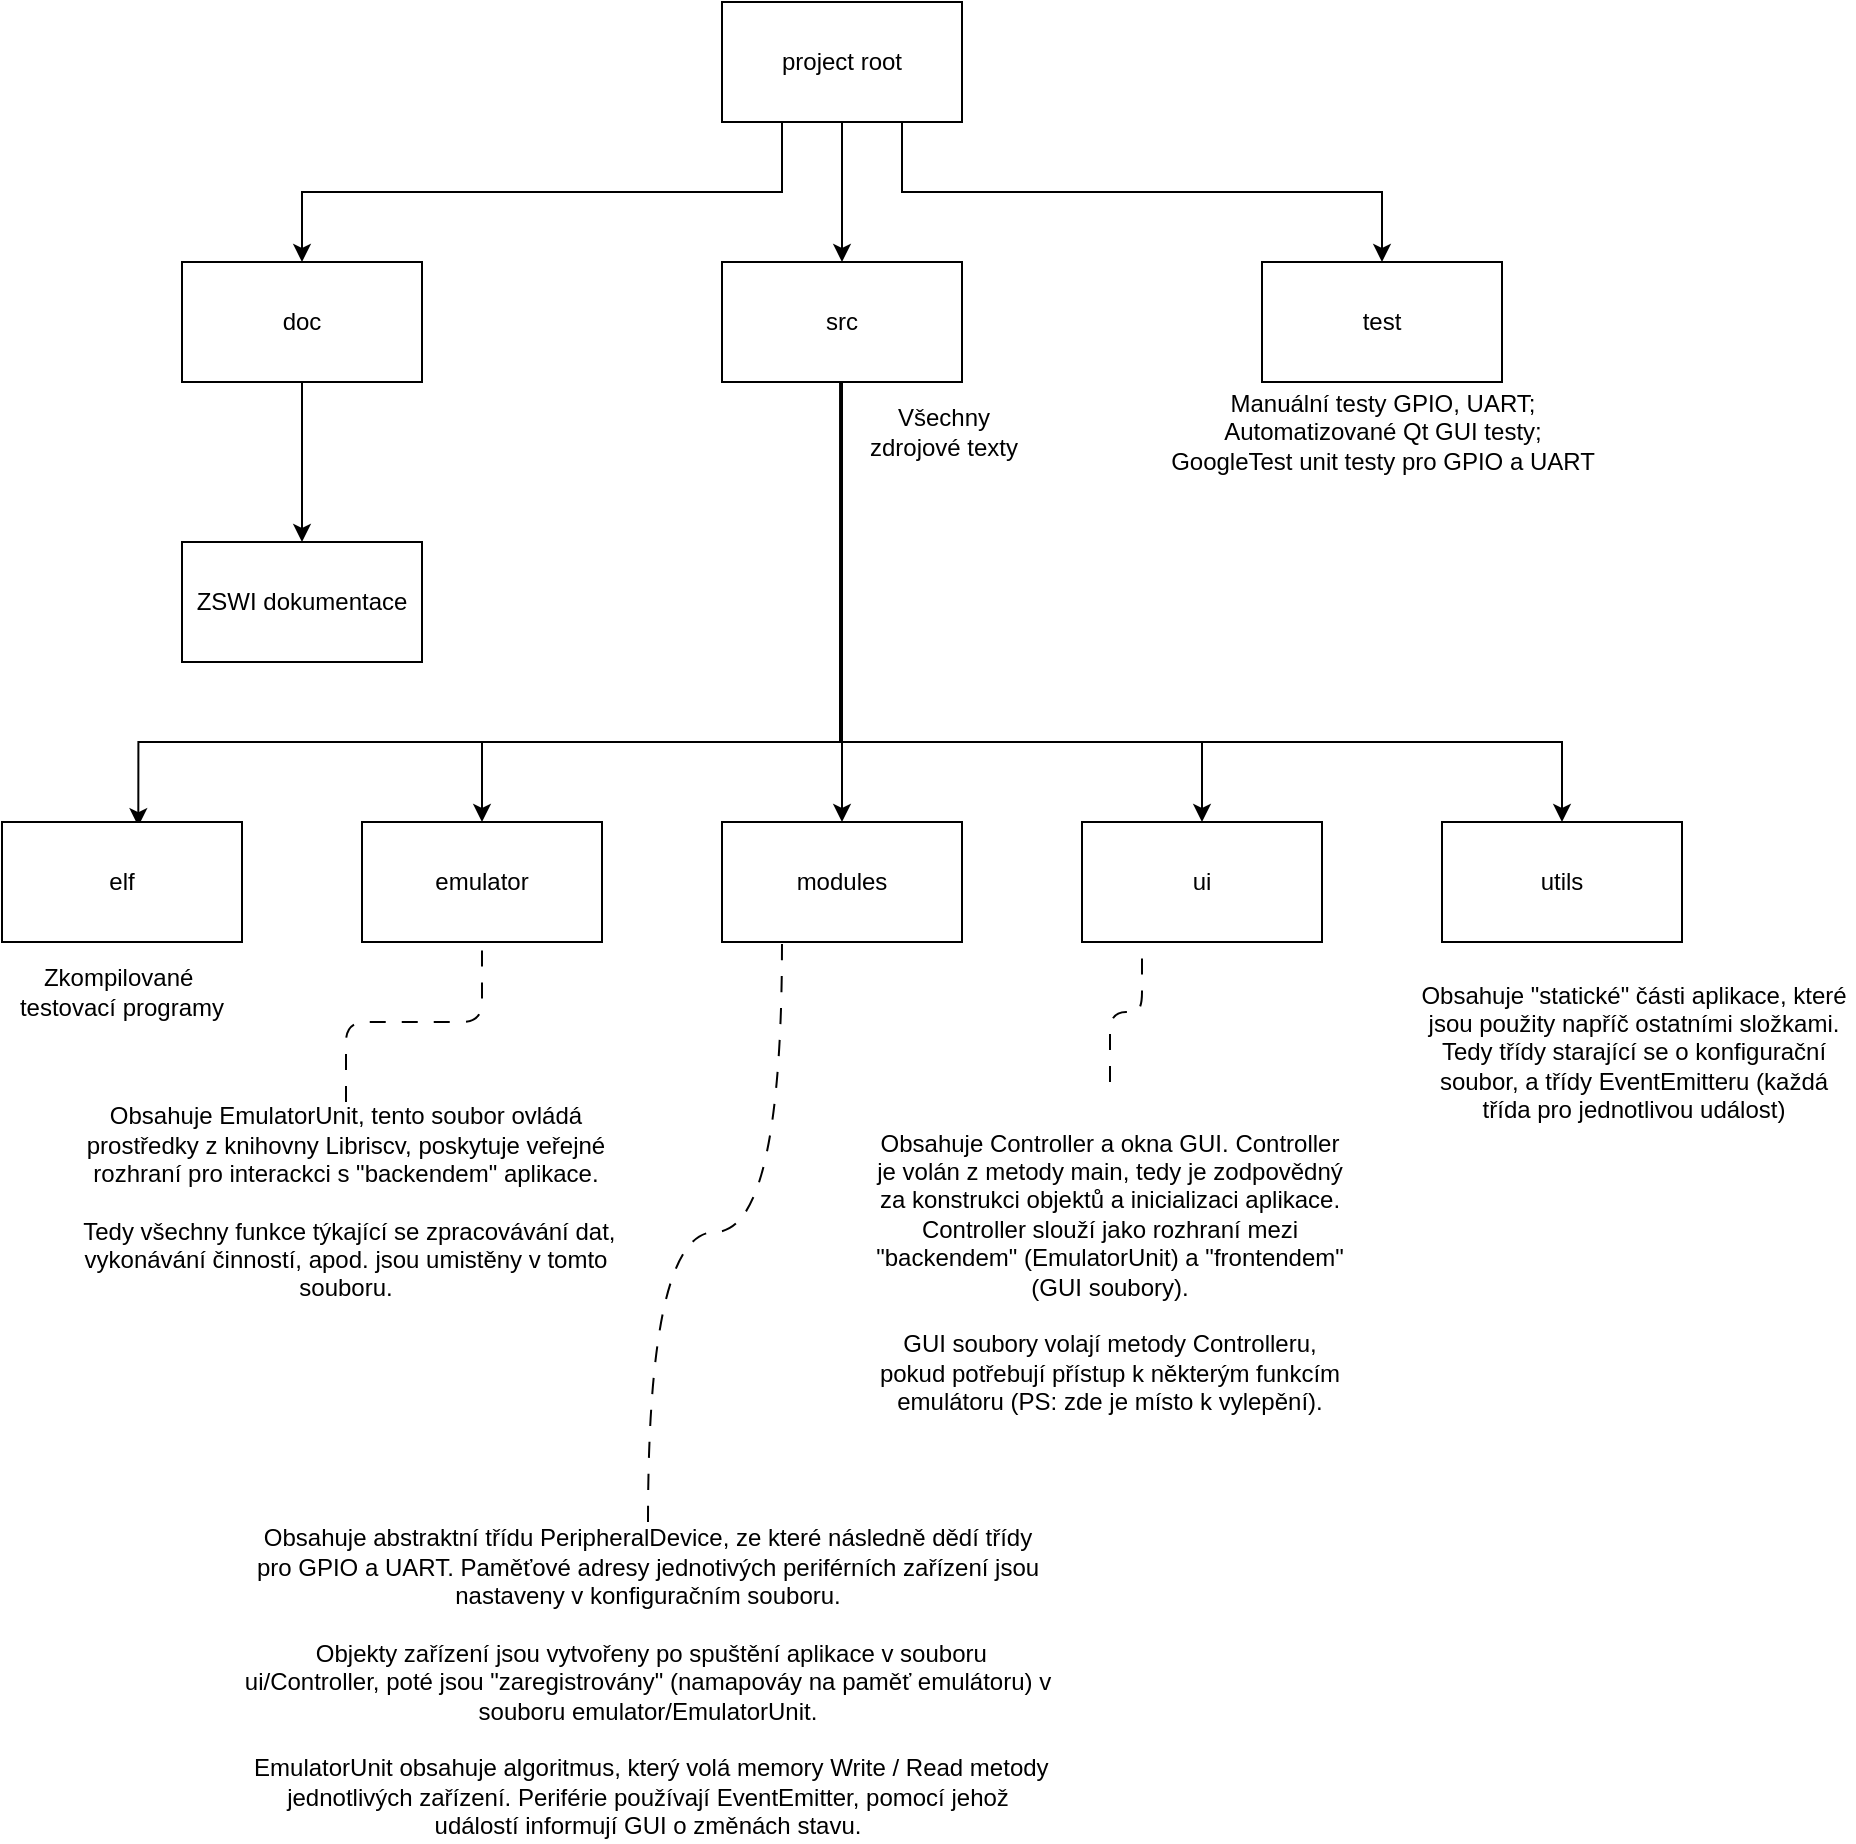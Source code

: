 <mxfile version="21.6.1" type="device">
  <diagram id="prtHgNgQTEPvFCAcTncT" name="Page-1">
    <mxGraphModel dx="1962" dy="641" grid="1" gridSize="10" guides="1" tooltips="1" connect="1" arrows="1" fold="1" page="1" pageScale="1" pageWidth="827" pageHeight="1169" math="0" shadow="0">
      <root>
        <mxCell id="0" />
        <mxCell id="1" parent="0" />
        <mxCell id="78NZZept41VwfYXE49mr-6" style="edgeStyle=orthogonalEdgeStyle;rounded=0;orthogonalLoop=1;jettySize=auto;html=1;" edge="1" parent="1" source="78NZZept41VwfYXE49mr-1" target="78NZZept41VwfYXE49mr-2">
          <mxGeometry relative="1" as="geometry" />
        </mxCell>
        <mxCell id="78NZZept41VwfYXE49mr-7" style="edgeStyle=orthogonalEdgeStyle;rounded=0;orthogonalLoop=1;jettySize=auto;html=1;exitX=0.25;exitY=1;exitDx=0;exitDy=0;" edge="1" parent="1" source="78NZZept41VwfYXE49mr-1" target="78NZZept41VwfYXE49mr-5">
          <mxGeometry relative="1" as="geometry" />
        </mxCell>
        <mxCell id="78NZZept41VwfYXE49mr-8" style="edgeStyle=orthogonalEdgeStyle;rounded=0;orthogonalLoop=1;jettySize=auto;html=1;exitX=0.75;exitY=1;exitDx=0;exitDy=0;entryX=0.5;entryY=0;entryDx=0;entryDy=0;" edge="1" parent="1" source="78NZZept41VwfYXE49mr-1" target="78NZZept41VwfYXE49mr-4">
          <mxGeometry relative="1" as="geometry" />
        </mxCell>
        <mxCell id="78NZZept41VwfYXE49mr-1" value="project root" style="rounded=0;whiteSpace=wrap;html=1;" vertex="1" parent="1">
          <mxGeometry x="354" y="30" width="120" height="60" as="geometry" />
        </mxCell>
        <mxCell id="78NZZept41VwfYXE49mr-16" value="" style="edgeStyle=orthogonalEdgeStyle;rounded=0;orthogonalLoop=1;jettySize=auto;html=1;entryX=0.568;entryY=0.035;entryDx=0;entryDy=0;entryPerimeter=0;" edge="1" parent="1" target="78NZZept41VwfYXE49mr-12">
          <mxGeometry relative="1" as="geometry">
            <mxPoint x="413.034" y="219.97" as="sourcePoint" />
            <mxPoint x="57" y="439.97" as="targetPoint" />
            <Array as="points">
              <mxPoint x="413" y="400" />
              <mxPoint x="62" y="400" />
            </Array>
          </mxGeometry>
        </mxCell>
        <mxCell id="78NZZept41VwfYXE49mr-21" style="edgeStyle=orthogonalEdgeStyle;rounded=0;orthogonalLoop=1;jettySize=auto;html=1;entryX=0.5;entryY=0;entryDx=0;entryDy=0;" edge="1" parent="1" source="78NZZept41VwfYXE49mr-2" target="78NZZept41VwfYXE49mr-17">
          <mxGeometry relative="1" as="geometry">
            <Array as="points">
              <mxPoint x="414" y="400" />
              <mxPoint x="234" y="400" />
            </Array>
          </mxGeometry>
        </mxCell>
        <mxCell id="78NZZept41VwfYXE49mr-22" style="edgeStyle=orthogonalEdgeStyle;rounded=0;orthogonalLoop=1;jettySize=auto;html=1;" edge="1" parent="1" source="78NZZept41VwfYXE49mr-2" target="78NZZept41VwfYXE49mr-18">
          <mxGeometry relative="1" as="geometry">
            <Array as="points">
              <mxPoint x="414" y="420" />
              <mxPoint x="414" y="420" />
            </Array>
          </mxGeometry>
        </mxCell>
        <mxCell id="78NZZept41VwfYXE49mr-23" style="edgeStyle=orthogonalEdgeStyle;rounded=0;orthogonalLoop=1;jettySize=auto;html=1;entryX=0.5;entryY=0;entryDx=0;entryDy=0;" edge="1" parent="1" source="78NZZept41VwfYXE49mr-2" target="78NZZept41VwfYXE49mr-19">
          <mxGeometry relative="1" as="geometry">
            <Array as="points">
              <mxPoint x="414" y="400" />
              <mxPoint x="594" y="400" />
            </Array>
          </mxGeometry>
        </mxCell>
        <mxCell id="78NZZept41VwfYXE49mr-24" style="edgeStyle=orthogonalEdgeStyle;rounded=0;orthogonalLoop=1;jettySize=auto;html=1;entryX=0.5;entryY=0;entryDx=0;entryDy=0;" edge="1" parent="1" source="78NZZept41VwfYXE49mr-2" target="78NZZept41VwfYXE49mr-20">
          <mxGeometry relative="1" as="geometry">
            <Array as="points">
              <mxPoint x="414" y="400" />
              <mxPoint x="774" y="400" />
            </Array>
          </mxGeometry>
        </mxCell>
        <mxCell id="78NZZept41VwfYXE49mr-2" value="src" style="rounded=0;whiteSpace=wrap;html=1;" vertex="1" parent="1">
          <mxGeometry x="354" y="160" width="120" height="60" as="geometry" />
        </mxCell>
        <mxCell id="78NZZept41VwfYXE49mr-4" value="test" style="rounded=0;whiteSpace=wrap;html=1;" vertex="1" parent="1">
          <mxGeometry x="624" y="160" width="120" height="60" as="geometry" />
        </mxCell>
        <mxCell id="78NZZept41VwfYXE49mr-11" value="" style="edgeStyle=orthogonalEdgeStyle;rounded=0;orthogonalLoop=1;jettySize=auto;html=1;" edge="1" parent="1" source="78NZZept41VwfYXE49mr-5" target="78NZZept41VwfYXE49mr-10">
          <mxGeometry relative="1" as="geometry" />
        </mxCell>
        <mxCell id="78NZZept41VwfYXE49mr-5" value="doc" style="rounded=0;whiteSpace=wrap;html=1;" vertex="1" parent="1">
          <mxGeometry x="84" y="160" width="120" height="60" as="geometry" />
        </mxCell>
        <mxCell id="78NZZept41VwfYXE49mr-10" value="ZSWI dokumentace" style="rounded=0;whiteSpace=wrap;html=1;" vertex="1" parent="1">
          <mxGeometry x="84" y="300" width="120" height="60" as="geometry" />
        </mxCell>
        <mxCell id="78NZZept41VwfYXE49mr-12" value="elf" style="rounded=0;whiteSpace=wrap;html=1;" vertex="1" parent="1">
          <mxGeometry x="-6" y="440" width="120" height="60" as="geometry" />
        </mxCell>
        <mxCell id="78NZZept41VwfYXE49mr-14" value="Všechny zdrojové texty" style="text;html=1;strokeColor=none;fillColor=none;align=center;verticalAlign=middle;whiteSpace=wrap;rounded=0;" vertex="1" parent="1">
          <mxGeometry x="420" y="230" width="90" height="30" as="geometry" />
        </mxCell>
        <mxCell id="78NZZept41VwfYXE49mr-17" value="emulator" style="rounded=0;whiteSpace=wrap;html=1;" vertex="1" parent="1">
          <mxGeometry x="174" y="440" width="120" height="60" as="geometry" />
        </mxCell>
        <mxCell id="78NZZept41VwfYXE49mr-18" value="modules" style="rounded=0;whiteSpace=wrap;html=1;" vertex="1" parent="1">
          <mxGeometry x="354" y="440" width="120" height="60" as="geometry" />
        </mxCell>
        <mxCell id="78NZZept41VwfYXE49mr-19" value="ui" style="rounded=0;whiteSpace=wrap;html=1;" vertex="1" parent="1">
          <mxGeometry x="534" y="440" width="120" height="60" as="geometry" />
        </mxCell>
        <mxCell id="78NZZept41VwfYXE49mr-20" value="utils" style="rounded=0;whiteSpace=wrap;html=1;" vertex="1" parent="1">
          <mxGeometry x="714" y="440" width="120" height="60" as="geometry" />
        </mxCell>
        <mxCell id="78NZZept41VwfYXE49mr-25" value="Manuální testy GPIO, UART; Automatizované Qt GUI testy; GoogleTest unit testy pro GPIO a UART" style="text;html=1;strokeColor=none;fillColor=none;align=center;verticalAlign=middle;whiteSpace=wrap;rounded=0;" vertex="1" parent="1">
          <mxGeometry x="574.5" y="230" width="219" height="30" as="geometry" />
        </mxCell>
        <mxCell id="78NZZept41VwfYXE49mr-26" value="Zkompilované&amp;nbsp; testovací programy" style="text;html=1;strokeColor=none;fillColor=none;align=center;verticalAlign=middle;whiteSpace=wrap;rounded=0;" vertex="1" parent="1">
          <mxGeometry x="-1" y="510" width="110" height="30" as="geometry" />
        </mxCell>
        <mxCell id="78NZZept41VwfYXE49mr-32" style="edgeStyle=orthogonalEdgeStyle;rounded=1;orthogonalLoop=1;jettySize=auto;html=1;entryX=0.5;entryY=1;entryDx=0;entryDy=0;endArrow=none;endFill=0;dashed=1;dashPattern=8 8;" edge="1" parent="1" source="78NZZept41VwfYXE49mr-27" target="78NZZept41VwfYXE49mr-17">
          <mxGeometry relative="1" as="geometry" />
        </mxCell>
        <mxCell id="78NZZept41VwfYXE49mr-27" value="Obsahuje EmulatorUnit, tento soubor ovládá prostředky z knihovny Libriscv, poskytuje veřejné rozhraní pro interackci s &quot;backendem&quot; aplikace.&lt;br&gt;&lt;br&gt;&amp;nbsp;Tedy všechny funkce týkající se zpracovávání dat, vykonávání činností, apod. jsou umistěny v tomto souboru." style="text;html=1;strokeColor=none;fillColor=none;align=center;verticalAlign=middle;whiteSpace=wrap;rounded=0;" vertex="1" parent="1">
          <mxGeometry x="20" y="580" width="292" height="100" as="geometry" />
        </mxCell>
        <mxCell id="78NZZept41VwfYXE49mr-31" style="edgeStyle=orthogonalEdgeStyle;orthogonalLoop=1;jettySize=auto;html=1;entryX=0.25;entryY=1;entryDx=0;entryDy=0;curved=1;endArrow=none;endFill=0;dashed=1;dashPattern=8 8;" edge="1" parent="1" source="78NZZept41VwfYXE49mr-29" target="78NZZept41VwfYXE49mr-18">
          <mxGeometry relative="1" as="geometry" />
        </mxCell>
        <mxCell id="78NZZept41VwfYXE49mr-29" value="Obsahuje abstraktní třídu PeripheralDevice, ze které následně dědí třídy pro GPIO a UART. Paměťové adresy jednotivých periférních zařízení jsou nastaveny v konfiguračním souboru.&lt;br&gt;&lt;br&gt;&amp;nbsp;Objekty zařízení jsou vytvořeny po spuštění aplikace v souboru ui/Controller, poté jsou &quot;zaregistrovány&quot; (namapováy na paměť emulátoru) v souboru emulator/EmulatorUnit.&lt;br&gt;&lt;br&gt;&amp;nbsp;EmulatorUnit obsahuje algoritmus, který volá memory Write / Read metody jednotlivých zařízení. Periférie používají EventEmitter, pomocí jehož událostí informují GUI o změnách stavu." style="text;html=1;strokeColor=none;fillColor=none;align=center;verticalAlign=middle;whiteSpace=wrap;rounded=0;" vertex="1" parent="1">
          <mxGeometry x="114" y="790" width="406" height="160" as="geometry" />
        </mxCell>
        <mxCell id="78NZZept41VwfYXE49mr-36" style="edgeStyle=orthogonalEdgeStyle;rounded=1;orthogonalLoop=1;jettySize=auto;html=1;entryX=0.25;entryY=1;entryDx=0;entryDy=0;endArrow=none;endFill=0;dashed=1;dashPattern=8 8;" edge="1" parent="1" source="78NZZept41VwfYXE49mr-33" target="78NZZept41VwfYXE49mr-19">
          <mxGeometry relative="1" as="geometry" />
        </mxCell>
        <mxCell id="78NZZept41VwfYXE49mr-33" value="Obsahuje Controller a okna GUI. Controller je volán z metody main, tedy je zodpovědný za konstrukci objektů a inicializaci aplikace. Controller slouží jako rozhraní mezi &quot;backendem&quot; (EmulatorUnit) a &quot;frontendem&quot; (GUI soubory).&lt;br&gt;&lt;br&gt;GUI soubory volají metody Controlleru, pokud potřebují přístup k některým funkcím emulátoru (PS: zde je místo k vylepění)." style="text;html=1;strokeColor=none;fillColor=none;align=center;verticalAlign=middle;whiteSpace=wrap;rounded=0;" vertex="1" parent="1">
          <mxGeometry x="430" y="570" width="236" height="190" as="geometry" />
        </mxCell>
        <mxCell id="78NZZept41VwfYXE49mr-35" value="Obsahuje &quot;statické&quot; části aplikace, které jsou použity napříč ostatními složkami. Tedy třídy starající se o konfigurační soubor, a třídy EventEmitteru (každá třída pro jednotlivou událost)" style="text;html=1;strokeColor=none;fillColor=none;align=center;verticalAlign=middle;whiteSpace=wrap;rounded=0;" vertex="1" parent="1">
          <mxGeometry x="700" y="510" width="220" height="90" as="geometry" />
        </mxCell>
      </root>
    </mxGraphModel>
  </diagram>
</mxfile>
